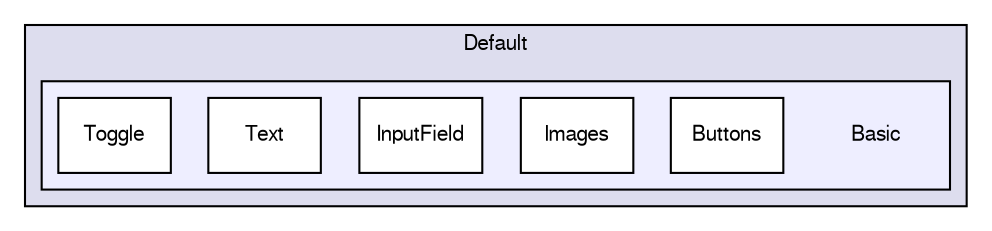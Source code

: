 digraph "Basic" {
  compound=true
  node [ fontsize="10", fontname="FreeSans"];
  edge [ labelfontsize="10", labelfontname="FreeSans"];
  subgraph clusterdir_d56873fbd7562b9bcd2a2365c4b2ffaa {
    graph [ bgcolor="#ddddee", pencolor="black", label="Default" fontname="FreeSans", fontsize="10", URL="dir_d56873fbd7562b9bcd2a2365c4b2ffaa.html"]
  subgraph clusterdir_12cb9c0ff06434354199da7fa7f3745e {
    graph [ bgcolor="#eeeeff", pencolor="black", label="" URL="dir_12cb9c0ff06434354199da7fa7f3745e.html"];
    dir_12cb9c0ff06434354199da7fa7f3745e [shape=plaintext label="Basic"];
    dir_08f9ebec886b807bc3d237b5c02eb5db [shape=box label="Buttons" color="black" fillcolor="white" style="filled" URL="dir_08f9ebec886b807bc3d237b5c02eb5db.html"];
    dir_560a142bc23aa2f379d42c7f1024162f [shape=box label="Images" color="black" fillcolor="white" style="filled" URL="dir_560a142bc23aa2f379d42c7f1024162f.html"];
    dir_4a92b9f48e049093ba991f0e2ac7a407 [shape=box label="InputField" color="black" fillcolor="white" style="filled" URL="dir_4a92b9f48e049093ba991f0e2ac7a407.html"];
    dir_93c8a0d1da43c1ca8122caa0bb093bca [shape=box label="Text" color="black" fillcolor="white" style="filled" URL="dir_93c8a0d1da43c1ca8122caa0bb093bca.html"];
    dir_72b545874b847cd120626e96148136b6 [shape=box label="Toggle" color="black" fillcolor="white" style="filled" URL="dir_72b545874b847cd120626e96148136b6.html"];
  }
  }
}
